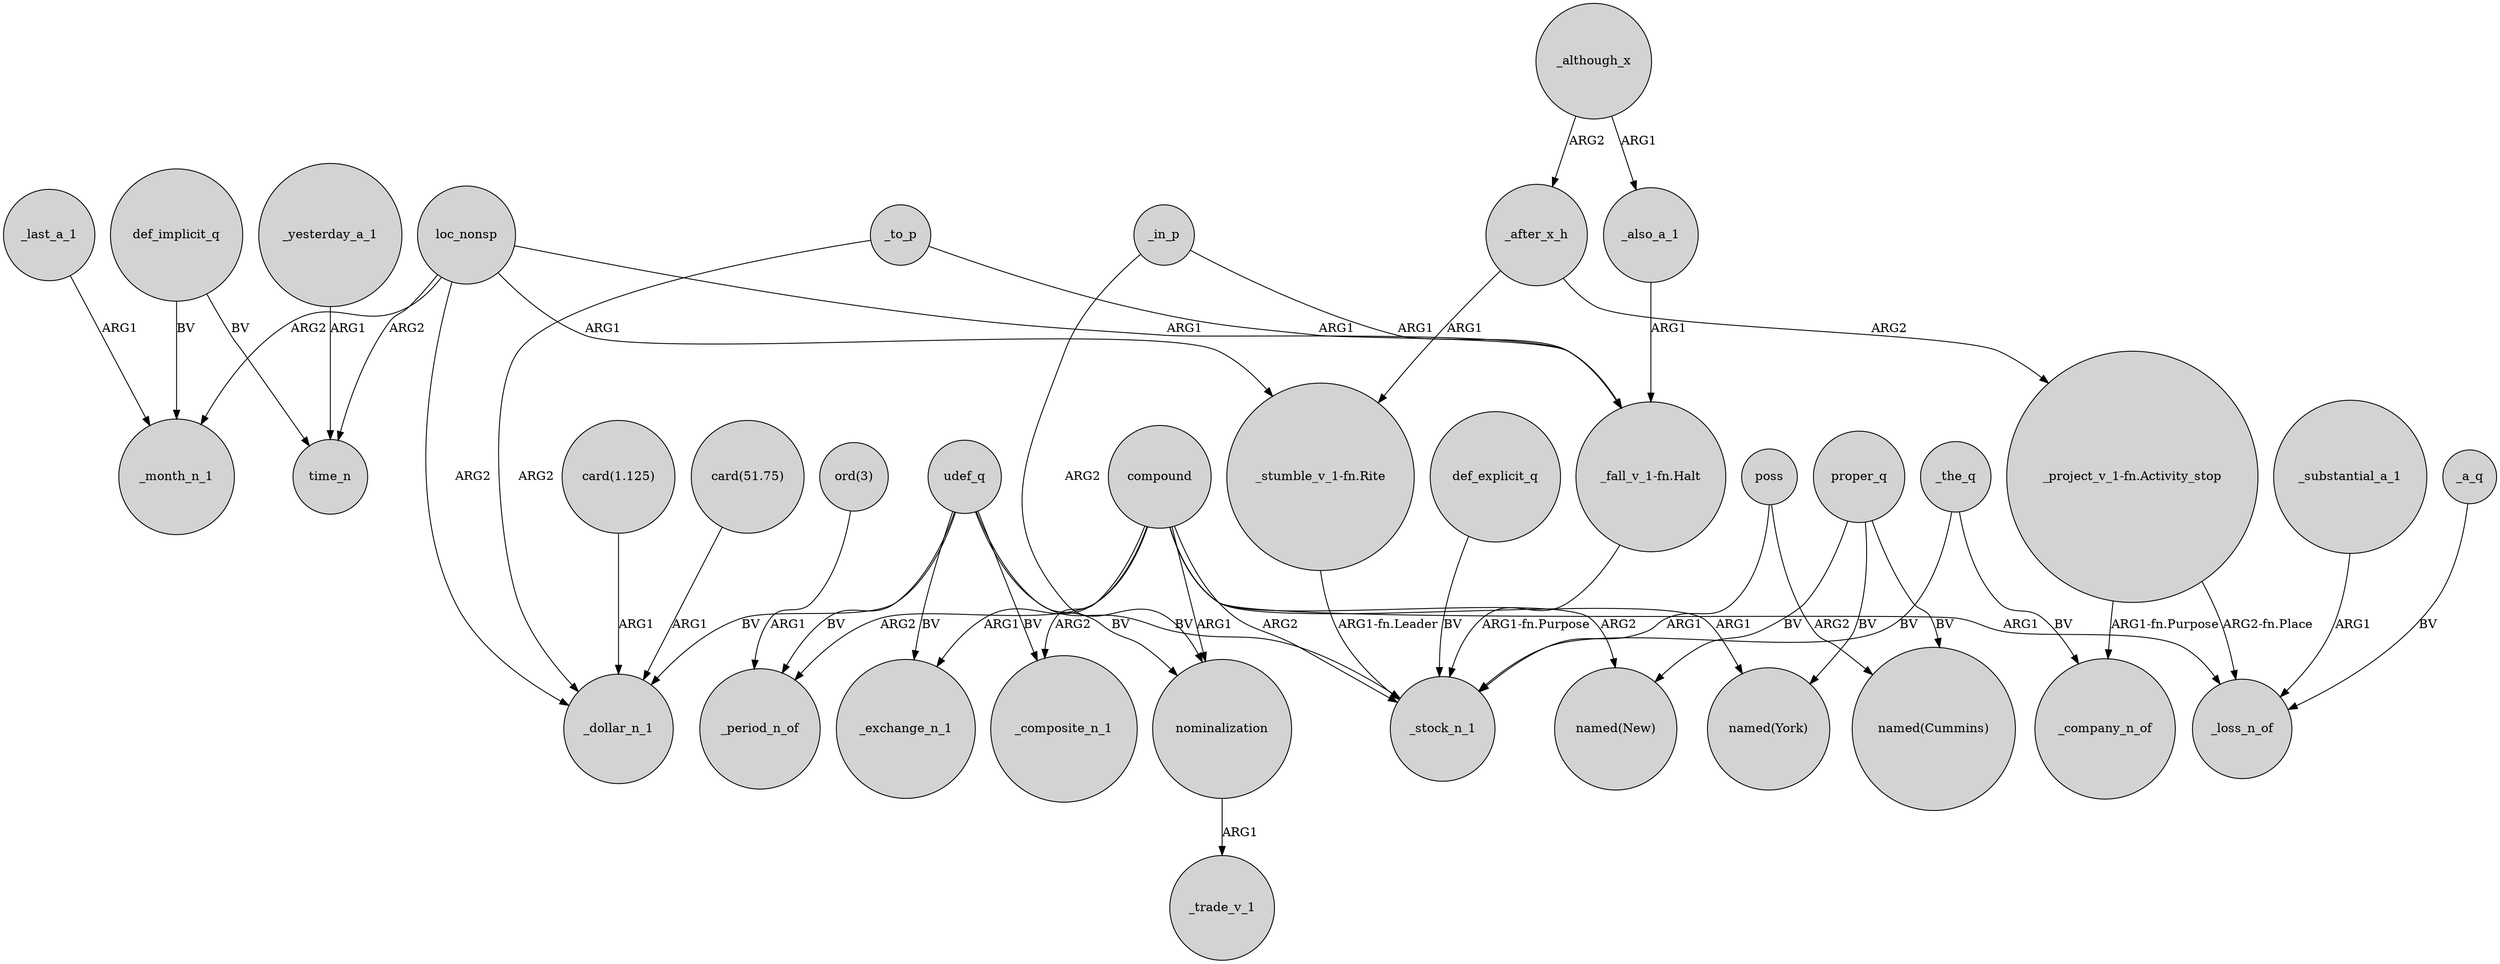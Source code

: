 digraph {
	node [shape=circle style=filled]
	_a_q -> _loss_n_of [label=BV]
	def_implicit_q -> _month_n_1 [label=BV]
	"_project_v_1-fn.Activity_stop" -> _loss_n_of [label="ARG2-fn.Place"]
	_last_a_1 -> _month_n_1 [label=ARG1]
	"ord(3)" -> _period_n_of [label=ARG1]
	loc_nonsp -> _dollar_n_1 [label=ARG2]
	_after_x_h -> "_stumble_v_1-fn.Rite" [label=ARG1]
	compound -> "named(New)" [label=ARG2]
	"card(1.125)" -> _dollar_n_1 [label=ARG1]
	proper_q -> "named(New)" [label=BV]
	udef_q -> nominalization [label=BV]
	udef_q -> _exchange_n_1 [label=BV]
	def_explicit_q -> _stock_n_1 [label=BV]
	_yesterday_a_1 -> time_n [label=ARG1]
	proper_q -> "named(Cummins)" [label=BV]
	_to_p -> _dollar_n_1 [label=ARG2]
	poss -> "named(Cummins)" [label=ARG2]
	_after_x_h -> "_project_v_1-fn.Activity_stop" [label=ARG2]
	udef_q -> _period_n_of [label=BV]
	compound -> _exchange_n_1 [label=ARG1]
	"_fall_v_1-fn.Halt" -> _stock_n_1 [label="ARG1-fn.Purpose"]
	proper_q -> "named(York)" [label=BV]
	_although_x -> _after_x_h [label=ARG2]
	loc_nonsp -> _month_n_1 [label=ARG2]
	_also_a_1 -> "_fall_v_1-fn.Halt" [label=ARG1]
	compound -> nominalization [label=ARG1]
	loc_nonsp -> "_fall_v_1-fn.Halt" [label=ARG1]
	_the_q -> _stock_n_1 [label=BV]
	_although_x -> _also_a_1 [label=ARG1]
	udef_q -> _stock_n_1 [label=BV]
	"_stumble_v_1-fn.Rite" -> _stock_n_1 [label="ARG1-fn.Leader"]
	compound -> _loss_n_of [label=ARG1]
	compound -> _period_n_of [label=ARG2]
	compound -> _stock_n_1 [label=ARG2]
	poss -> _stock_n_1 [label=ARG1]
	udef_q -> _dollar_n_1 [label=BV]
	"_project_v_1-fn.Activity_stop" -> _company_n_of [label="ARG1-fn.Purpose"]
	udef_q -> _composite_n_1 [label=BV]
	"card(51.75)" -> _dollar_n_1 [label=ARG1]
	loc_nonsp -> "_stumble_v_1-fn.Rite" [label=ARG1]
	loc_nonsp -> time_n [label=ARG2]
	_substantial_a_1 -> _loss_n_of [label=ARG1]
	compound -> "named(York)" [label=ARG1]
	_in_p -> nominalization [label=ARG2]
	compound -> _composite_n_1 [label=ARG2]
	_the_q -> _company_n_of [label=BV]
	_to_p -> "_fall_v_1-fn.Halt" [label=ARG1]
	def_implicit_q -> time_n [label=BV]
	nominalization -> _trade_v_1 [label=ARG1]
	_in_p -> "_fall_v_1-fn.Halt" [label=ARG1]
}
